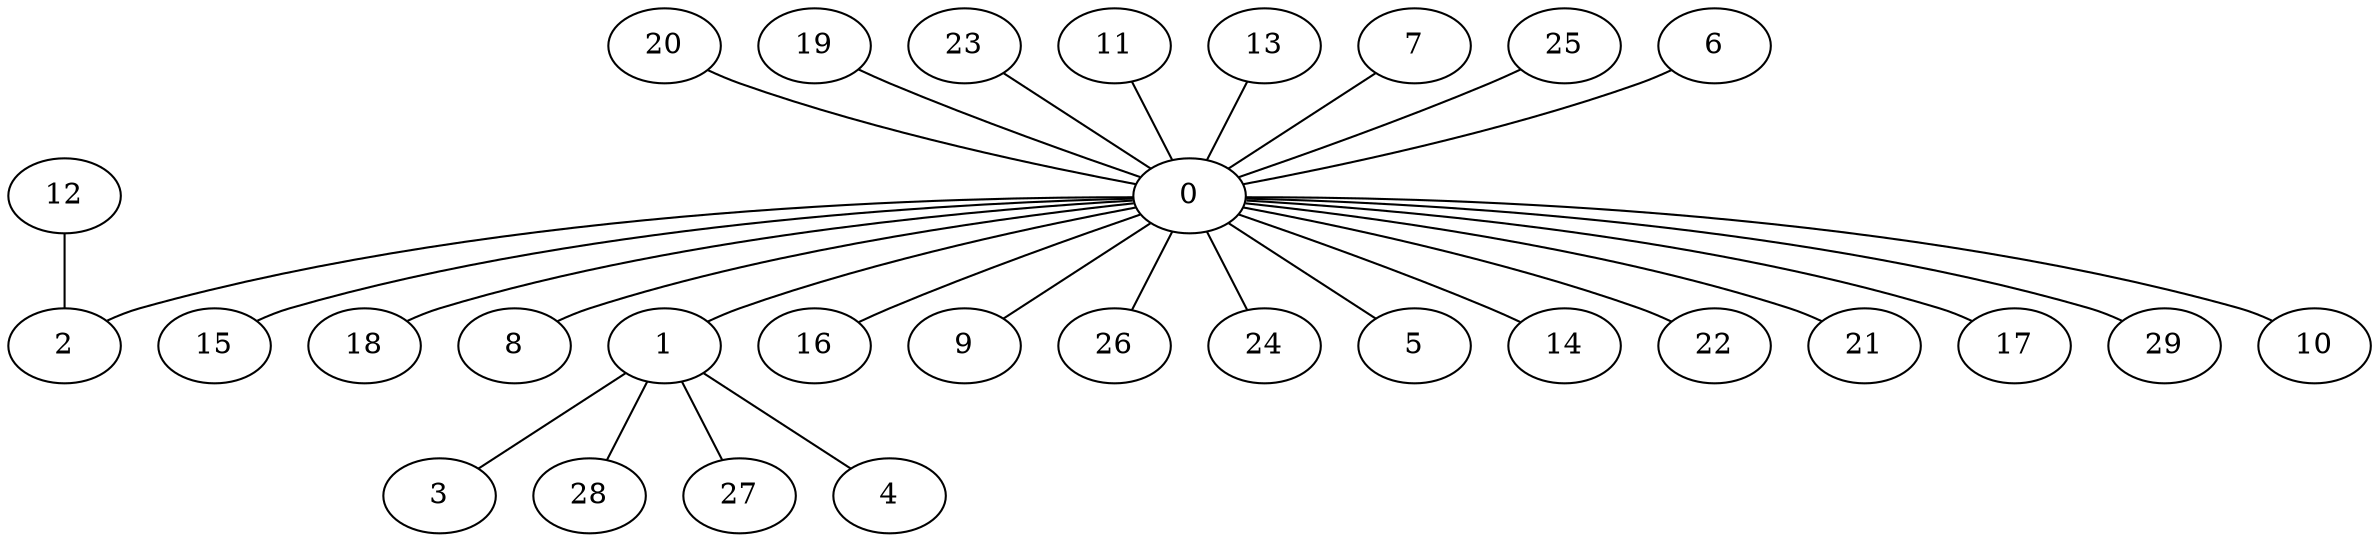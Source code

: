 graph{
20 -- 0;
19 -- 0;
23 -- 0;
0 -- 15;
0 -- 18;
11 -- 0;
13 -- 0;
7 -- 0;
0 -- 2;
0 -- 8;
1 -- 3;
0 -- 16;
0 -- 9;
0 -- 26;
0 -- 24;
12 -- 2;
0 -- 5;
1 -- 28;
0 -- 14;
0 -- 22;
1 -- 27;
0 -- 1;
0 -- 21;
0 -- 17;
25 -- 0;
0 -- 29;
1 -- 4;
6 -- 0;
0 -- 10;
}
